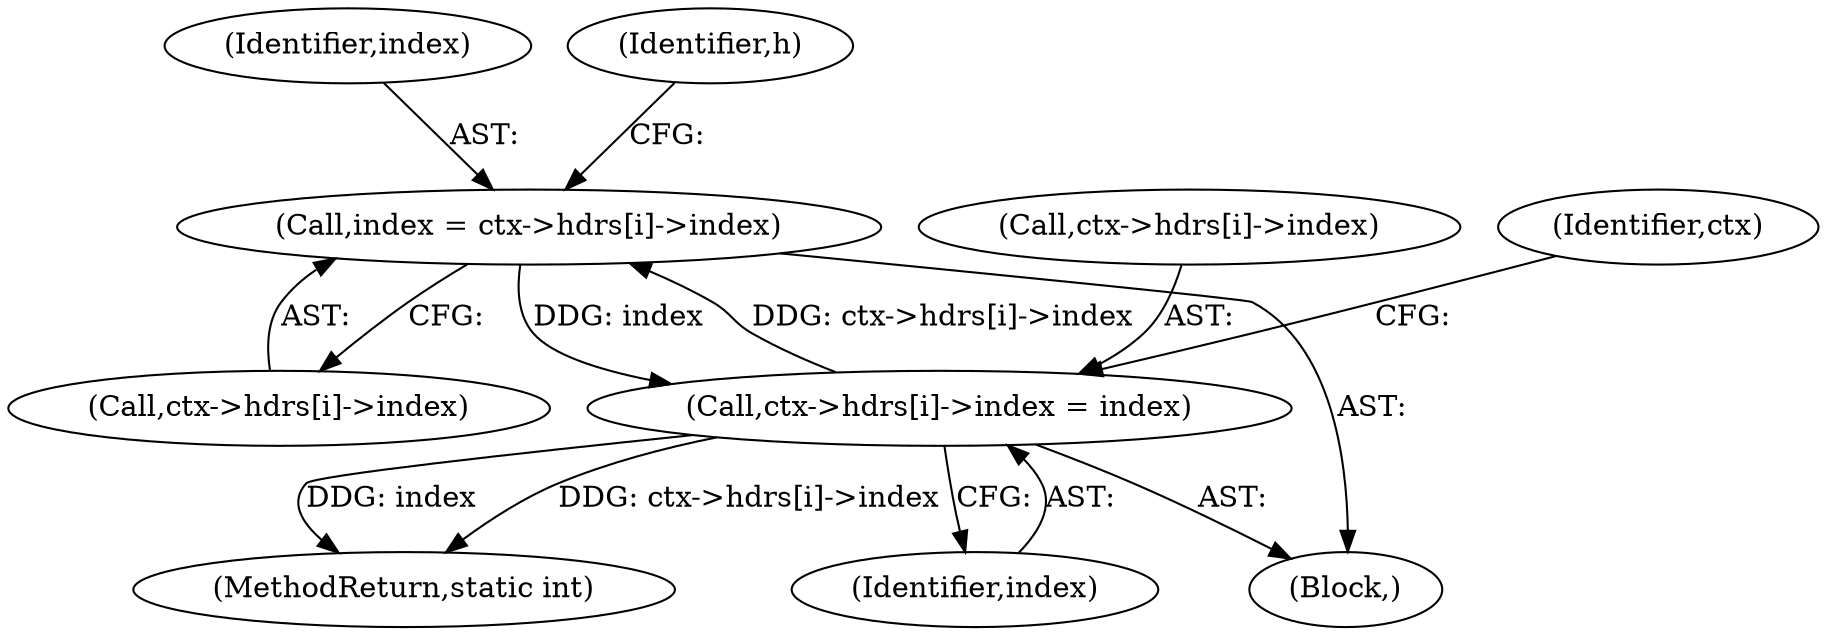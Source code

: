 digraph "0_neomutt_9bfab35522301794483f8f9ed60820bdec9be59e_1@array" {
"1000377" [label="(Call,index = ctx->hdrs[i]->index)"];
"1000420" [label="(Call,ctx->hdrs[i]->index = index)"];
"1000377" [label="(Call,index = ctx->hdrs[i]->index)"];
"1000613" [label="(MethodReturn,static int)"];
"1000354" [label="(Block,)"];
"1000379" [label="(Call,ctx->hdrs[i]->index)"];
"1000420" [label="(Call,ctx->hdrs[i]->index = index)"];
"1000377" [label="(Call,index = ctx->hdrs[i]->index)"];
"1000421" [label="(Call,ctx->hdrs[i]->index)"];
"1000378" [label="(Identifier,index)"];
"1000433" [label="(Identifier,ctx)"];
"1000428" [label="(Identifier,index)"];
"1000388" [label="(Identifier,h)"];
"1000377" -> "1000354"  [label="AST: "];
"1000377" -> "1000379"  [label="CFG: "];
"1000378" -> "1000377"  [label="AST: "];
"1000379" -> "1000377"  [label="AST: "];
"1000388" -> "1000377"  [label="CFG: "];
"1000420" -> "1000377"  [label="DDG: ctx->hdrs[i]->index"];
"1000377" -> "1000420"  [label="DDG: index"];
"1000420" -> "1000354"  [label="AST: "];
"1000420" -> "1000428"  [label="CFG: "];
"1000421" -> "1000420"  [label="AST: "];
"1000428" -> "1000420"  [label="AST: "];
"1000433" -> "1000420"  [label="CFG: "];
"1000420" -> "1000613"  [label="DDG: index"];
"1000420" -> "1000613"  [label="DDG: ctx->hdrs[i]->index"];
}
